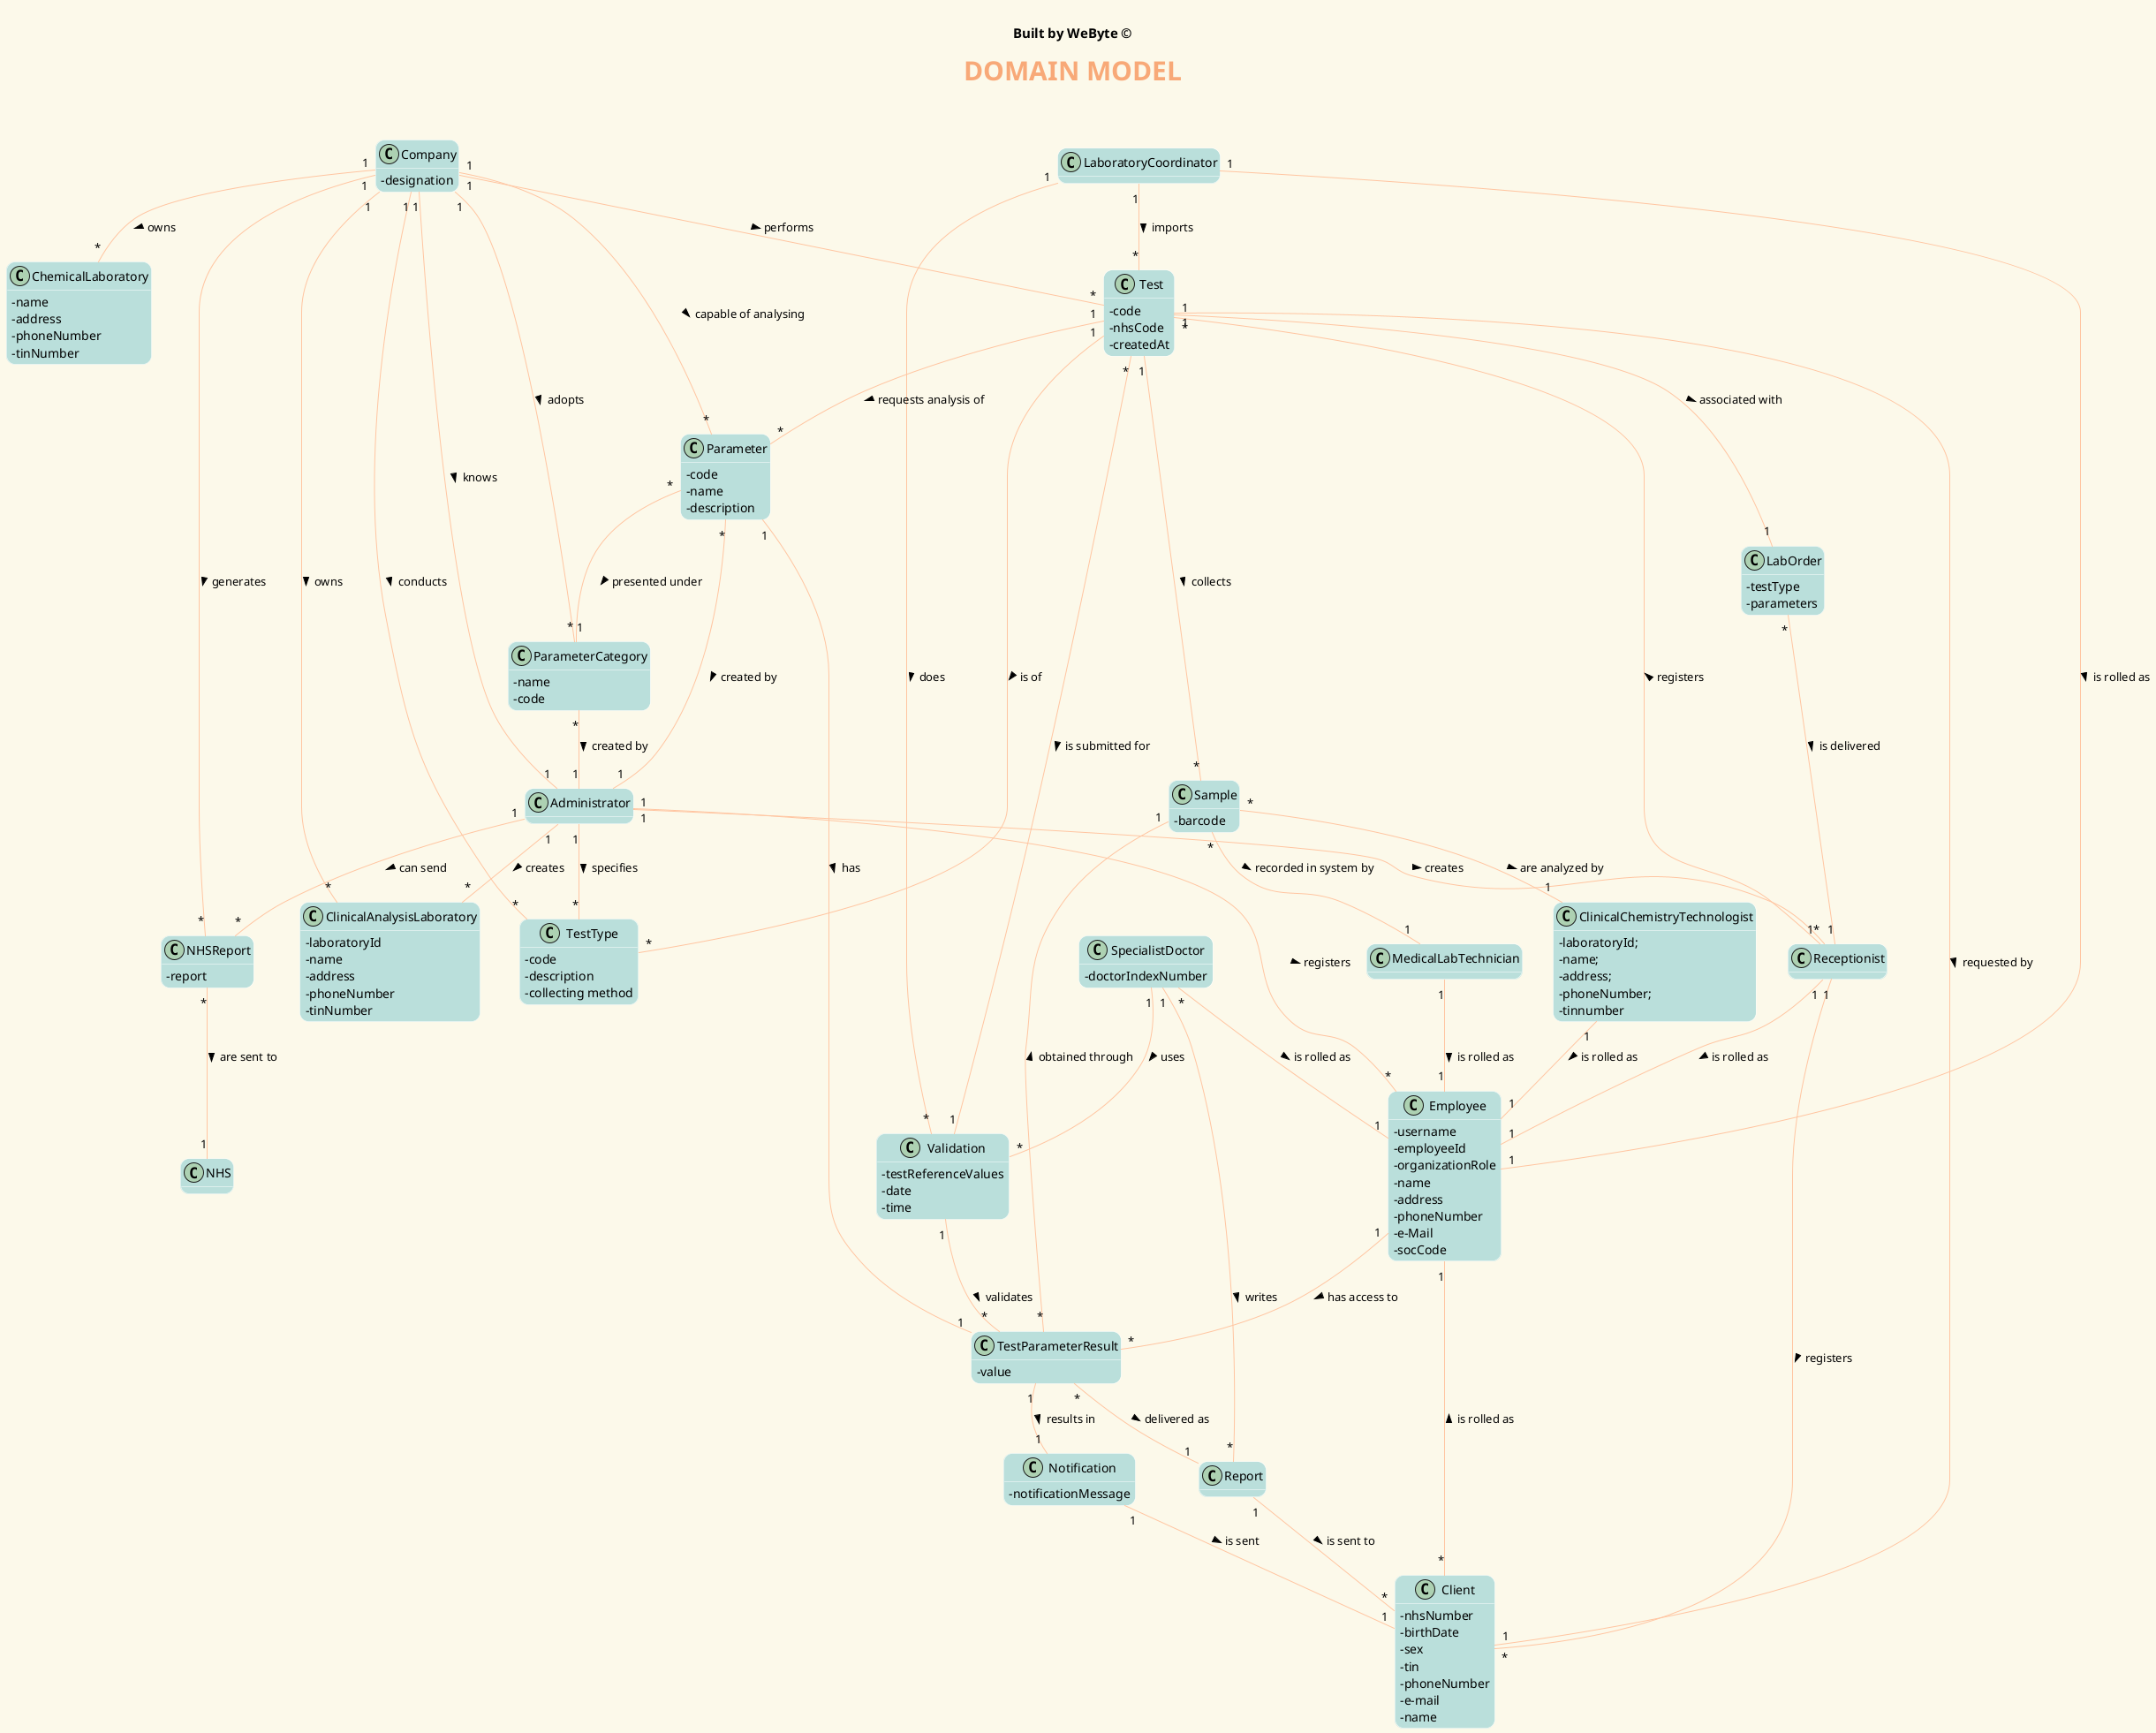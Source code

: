 @startuml
hide methods
' ======= layout =========
skinparam backgroundColor #fcf9ea
skinparam titleBorderRoundCorner 15
skinparam titleFontSize 30
skinparam classAttributeIconSize 0
skinparam titleFontName Arial Black
skinparam titleFontColor #f8a978
skinparam roundcorner 20
skinparam stereotypeCBackgroundColor ffc5a1
skinparam class {

ArrowColor ffc5a1
BorderColor White
BackgroundColor badfdb
}


' ======= title =========
center header


<font color=Black size=15><b>Built by WeByte ©</font>
endheader
title <b>DOMAIN MODEL\n

' ======= classes =========

    ' ======= Transaction Line Items =========
    class Sample{
    - barcode
    }
    ' ======= Product/Service related to a Transaction or Transaction Line Item =========
    class Parameter{
    - code
    - name
    - description
    }

    class ParameterCategory{
        - name
        - code
    }

    ' ======= Business Transactions =========

    class Test{
    - code
    - nhsCode
    - createdAt
    }

    class LabOrder{
    - testType
    - parameters
    }

    class Notification{
    - notificationMessage
    }

    ' ======= Roles of People or Organizations =========
    class Administrator{
    }

    class Receptionist{
    }

    class MedicalLabTechnician{
    }

    class Client{
    - nhsNumber
    - birthDate
    - sex
    - tin
    - phoneNumber
    - e-mail
    - name
    }

    class SpecialistDoctor{
    - doctorIndexNumber
    }

    class LaboratoryCoordinator{
    }

    class ClinicalChemistryTechnologist{
    - laboratoryId;
    - name;
    - address;
    - phoneNumber;
    - tinnumber
    }

    class Employee{
    - username
    - employeeId
    - organizationRole
    - name
    - address
    - phoneNumber
    - e-Mail
    - socCode
    }

    ' ======= Places =========
    class ClinicalAnalysisLaboratory{
    - laboratoryId
    - name
    - address
    - phoneNumber
    - tinNumber
    }

    class ChemicalLaboratory{
    - name
    - address
    - phoneNumber
    - tinNumber
    }
    ' ======= Noteworthy Events =========
    class TestParameterResult{
    - value
    }
    ' ======= Descriptions of Things =========
    class TestType{
    - code
    - description
    - collecting method
    }


    ' ======= Organizations =========
    class Company{
     - designation
    }
    class NHS{
    }
    ' ======= Other External/Collaborating Systems =========
    class Validation{
    - testReferenceValues
    - date
    - time
    }
    ' ======= Records of finance, work, contracts, legal matters =========
    ' ======= Documents mentioned/used to perform some work =========
    class NHSReport{
    -report
    }

    class Report{
    }

Administrator "1" -- "*" ClinicalAnalysisLaboratory : creates >
Administrator "1" -- "*" Employee : registers >
Administrator "1" -- "*" Receptionist : creates >
Administrator "1" -- "*" TestType : specifies >

Client "*" -- "1" Employee : is rolled as >

ClinicalChemistryTechnologist "1" -- "1" Employee : is rolled as >
Administrator "1" -- "*" NHSReport : can send >
Company "1" -- "*" ChemicalLaboratory : owns >
Company "1" -- "*" ClinicalAnalysisLaboratory : owns >
Company "1" -- "*" NHSReport : generates >
Company "1" -- "*" Parameter : capable of analysing >
Company "1" -- "*" ParameterCategory : adopts >
Company "1" -- "*" Test : performs >
Company "1" -- "*" TestType : conducts >
Company "1" -- "1" Administrator : knows >

NHSReport "*" -- "1" NHS : are sent to >

Employee "1" -- "*" TestParameterResult : has access to >

LaboratoryCoordinator "1" -- "*" Validation : does >
LaboratoryCoordinator "1" -- "1" Employee : is rolled as >
LaboratoryCoordinator "1" -- "*" Test : imports >

LabOrder "*" -- "1" Receptionist : is delivered >

MedicalLabTechnician "1" -- "1" Employee : is rolled as >

Notification "1" -- "1" Client : is sent >

Parameter "*" -- "1" Administrator : created by >
Parameter "*" -- "1" ParameterCategory : presented under >
Parameter "1" -- "1" TestParameterResult : has >

ParameterCategory "*" -- "1" Administrator : created by >

Receptionist "1" -- "*" Client : registers >
Receptionist "1" -- "*" Test : registers >
Receptionist "1" -- "1" Employee : is rolled as >

Report "1" -- "*" Client : is sent to >

Sample "*" -- "1" ClinicalChemistryTechnologist : are analyzed by >
Sample "*" -- "1" MedicalLabTechnician : recorded in system by >

SpecialistDoctor "*" -- "1" Employee : is rolled as >
SpecialistDoctor "1" -- "*" Report : writes >
SpecialistDoctor "1" -- "*" Validation : uses >

Test "*" -- "1" Validation : is submitted for >
Test "1" -- "*" Parameter : requests analysis of >
Test "1" -- "*" Sample : collects >
Test "1" -- "*" TestType : is of >
Test "1" -- "1" Client : requested by >
Test "1" -- "1" LabOrder : associated with >

TestParameterResult "*" -- "1" Report : delivered as >
TestParameterResult "*" -- "1" Sample : obtained through >
TestParameterResult "1" -- "1" Notification : results in >

Validation "1" -- "*" TestParameterResult : validates >
@enduml